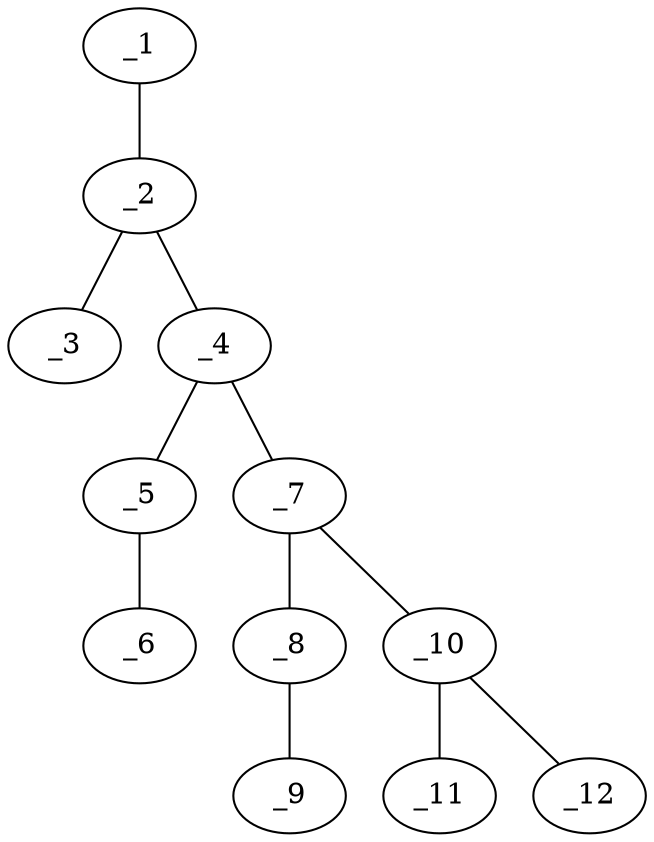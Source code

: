graph molid622661 {
	_1	 [charge=0,
		chem=1,
		symbol="C  ",
		x=2,
		y="-0.25"];
	_2	 [charge=0,
		chem=4,
		symbol="N  ",
		x="2.866",
		y="0.25"];
	_1 -- _2	 [valence=1];
	_3	 [charge=0,
		chem=1,
		symbol="C  ",
		x="2.866",
		y="1.25"];
	_2 -- _3	 [valence=1];
	_4	 [charge=0,
		chem=1,
		symbol="C  ",
		x="3.7321",
		y="-0.25"];
	_2 -- _4	 [valence=1];
	_5	 [charge=0,
		chem=4,
		symbol="N  ",
		x="3.7321",
		y="-1.25"];
	_4 -- _5	 [valence=2];
	_7	 [charge=0,
		chem=1,
		symbol="C  ",
		x="4.5981",
		y="0.25"];
	_4 -- _7	 [valence=1];
	_6	 [charge=0,
		chem=2,
		symbol="O  ",
		x="2.866",
		y="-1.75"];
	_5 -- _6	 [valence=1];
	_8	 [charge=0,
		chem=4,
		symbol="N  ",
		x="4.5981",
		y="1.25"];
	_7 -- _8	 [valence=2];
	_10	 [charge=0,
		chem=4,
		symbol="N  ",
		x="5.4641",
		y="-0.25"];
	_7 -- _10	 [valence=1];
	_9	 [charge=0,
		chem=2,
		symbol="O  ",
		x="5.4641",
		y="1.75"];
	_8 -- _9	 [valence=1];
	_11	 [charge=0,
		chem=1,
		symbol="C  ",
		x="6.3301",
		y="0.25"];
	_10 -- _11	 [valence=1];
	_12	 [charge=0,
		chem=1,
		symbol="C  ",
		x="5.4641",
		y="-1.25"];
	_10 -- _12	 [valence=1];
}
